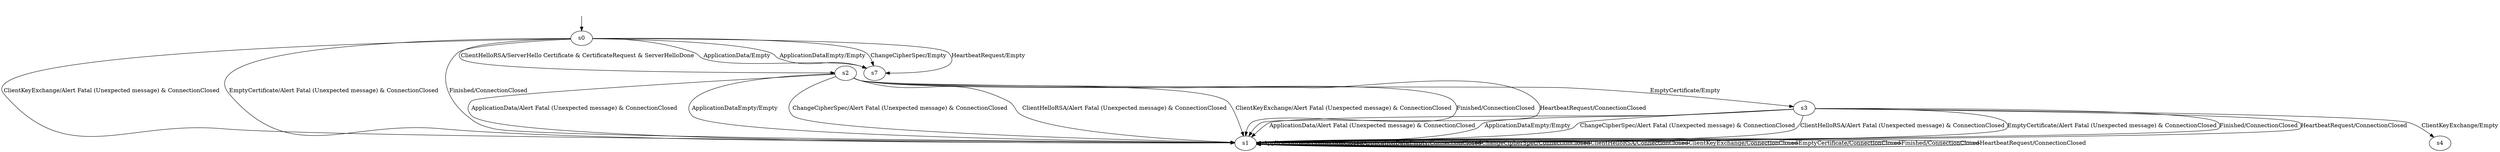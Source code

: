 digraph h2 {
s0 [label="s0"];
s1 [label="s1"];
s2 [label="s2"];
s3 [label="s3"];
s0 -> s7 [label="ApplicationData/Empty"];
s0 -> s7 [label="ApplicationDataEmpty/Empty"];
s0 -> s7 [label="ChangeCipherSpec/Empty"];
s0 -> s2 [label="ClientHelloRSA/ServerHello Certificate & CertificateRequest & ServerHelloDone"];
s0 -> s1 [label="ClientKeyExchange/Alert Fatal (Unexpected message) & ConnectionClosed"];
s0 -> s1 [label="EmptyCertificate/Alert Fatal (Unexpected message) & ConnectionClosed"];
s0 -> s1 [label="Finished/ConnectionClosed"];
s0 -> s7 [label="HeartbeatRequest/Empty"];
s1 -> s1 [label="ApplicationData/ConnectionClosed"];
s1 -> s1 [label="ApplicationDataEmpty/ConnectionClosed"];
s1 -> s1 [label="ChangeCipherSpec/ConnectionClosed"];
s1 -> s1 [label="ClientHelloRSA/ConnectionClosed"];
s1 -> s1 [label="ClientKeyExchange/ConnectionClosed"];
s1 -> s1 [label="EmptyCertificate/ConnectionClosed"];
s1 -> s1 [label="Finished/ConnectionClosed"];
s1 -> s1 [label="HeartbeatRequest/ConnectionClosed"];
s2 -> s1 [label="ApplicationData/Alert Fatal (Unexpected message) & ConnectionClosed"];
s2 -> s1 [label="ApplicationDataEmpty/Empty"];
s2 -> s1 [label="ChangeCipherSpec/Alert Fatal (Unexpected message) & ConnectionClosed"];
s2 -> s1 [label="ClientHelloRSA/Alert Fatal (Unexpected message) & ConnectionClosed"];
s2 -> s1 [label="ClientKeyExchange/Alert Fatal (Unexpected message) & ConnectionClosed"];
s2 -> s3 [label="EmptyCertificate/Empty"];
s2 -> s1 [label="Finished/ConnectionClosed"];
s2 -> s1 [label="HeartbeatRequest/ConnectionClosed"];
s3 -> s1 [label="ApplicationData/Alert Fatal (Unexpected message) & ConnectionClosed"];
s3 -> s1 [label="ApplicationDataEmpty/Empty"];
s3 -> s1 [label="ChangeCipherSpec/Alert Fatal (Unexpected message) & ConnectionClosed"];
s3 -> s1 [label="ClientHelloRSA/Alert Fatal (Unexpected message) & ConnectionClosed"];
s3 -> s4 [label="ClientKeyExchange/Empty"];
s3 -> s1 [label="EmptyCertificate/Alert Fatal (Unexpected message) & ConnectionClosed"];
s3 -> s1 [label="Finished/ConnectionClosed"];
s3 -> s1 [label="HeartbeatRequest/ConnectionClosed"];
__start0 [shape=none, label=""];
__start0 -> s0 [label=""];
}
